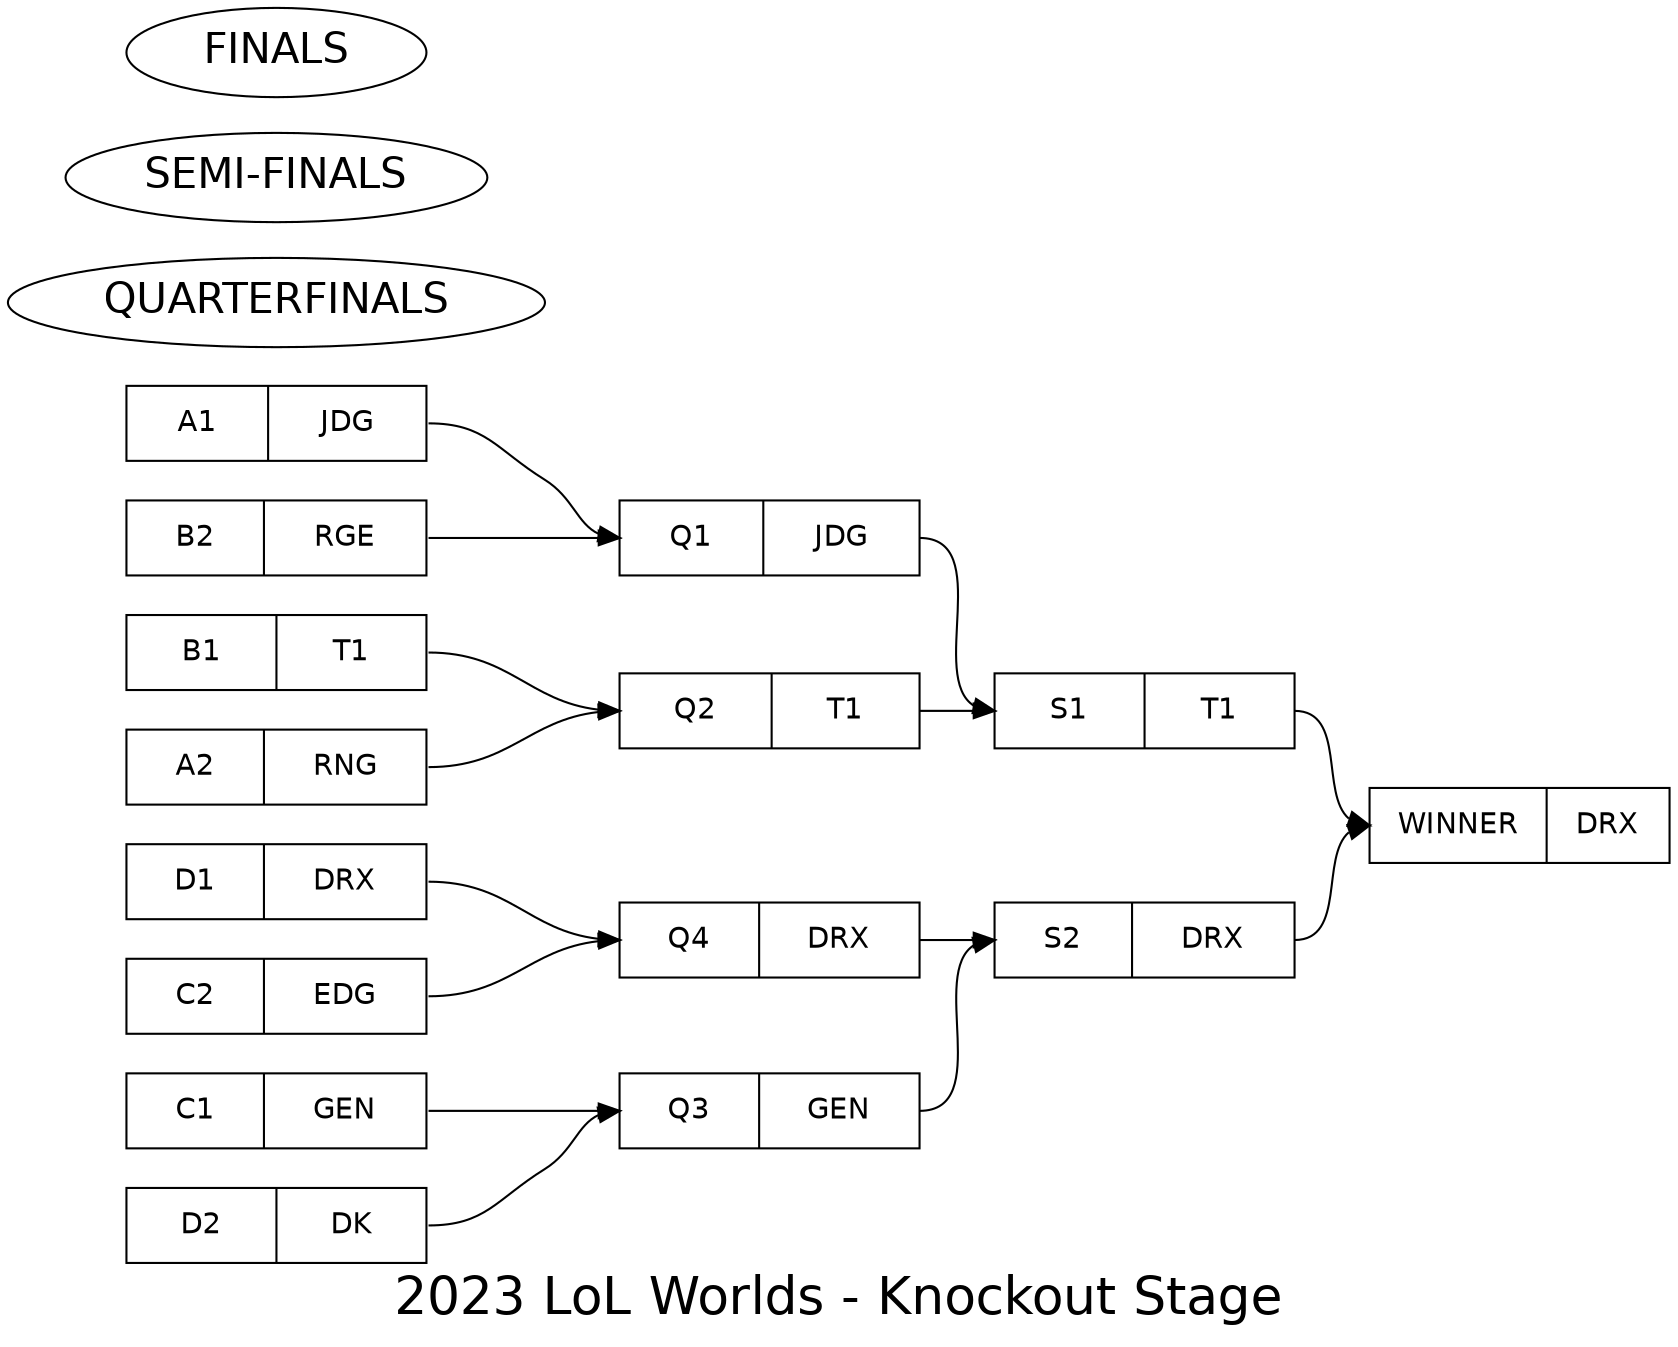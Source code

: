 
digraph sportsbracket {

#direction is downwards
rankdir=LR

#set graph attributes
graph [label="2023 LoL Worlds - Knockout Stage", fontname = "Helvetica", fontsize = 25]

#node [shape=box, width=2]

node [shape=box, width=2, style=invis, label="",fontname = "Helvetica"]
edge [style=invis]

node [style=solid, fontname = "Helvetica"]
edge [style=solid]

r1a [shape = record, label = "{A1|JDG}"]
r1b [shape = record, label = "{B2|RGE}"]
r1c [shape = record, label = "{B1|T1}"]
r1d [shape = record, label = "{A2|RNG}"]
r1e [shape = record, label = "{C1|GEN}"]
r1f [shape = record, label = "{D2|DK}"]
r1g [shape = record, label = "{D1|DRX}"]
r1h [shape = record, label = "{C2|EDG}"]



r2a [shape = record, label = "{Q1|JDG}"]
r2b [shape = record, label = "{Q2|T1}"]
r2c [shape = record, label = "{Q3|GEN}"]
r2d [shape = record, label = "{Q4|DRX}"]


r3a [shape = record, label = "{S1|T1}"]
r3b [shape = record, label = "{S2|DRX}"]

r4a [shape = record, label = "{WINNER|DRX}"]

rQ [shape = oval, label = "QUARTERFINALS", fontsize = 20]

rS [shape = oval, label = "SEMI-FINALS", fontsize = 20]

rF [shape = oval, label = "FINALS", fontsize = 20]

r1a:e->r2a:w
r1b:e->r2a:w
r1c:e->r2b:w
r1d:e->r2b:w
r1e:e->r2c:w
r1f:e->r2c:w
r1g:e->r2d:w
r1h:e->r2d:w

r2a:e->r3a:w
r2b:e->r3a:w
r2c:e->r3b:w
r2d:e->r3b:w

r3a:e->r4a:w
r3b:e->r4a:w

}
